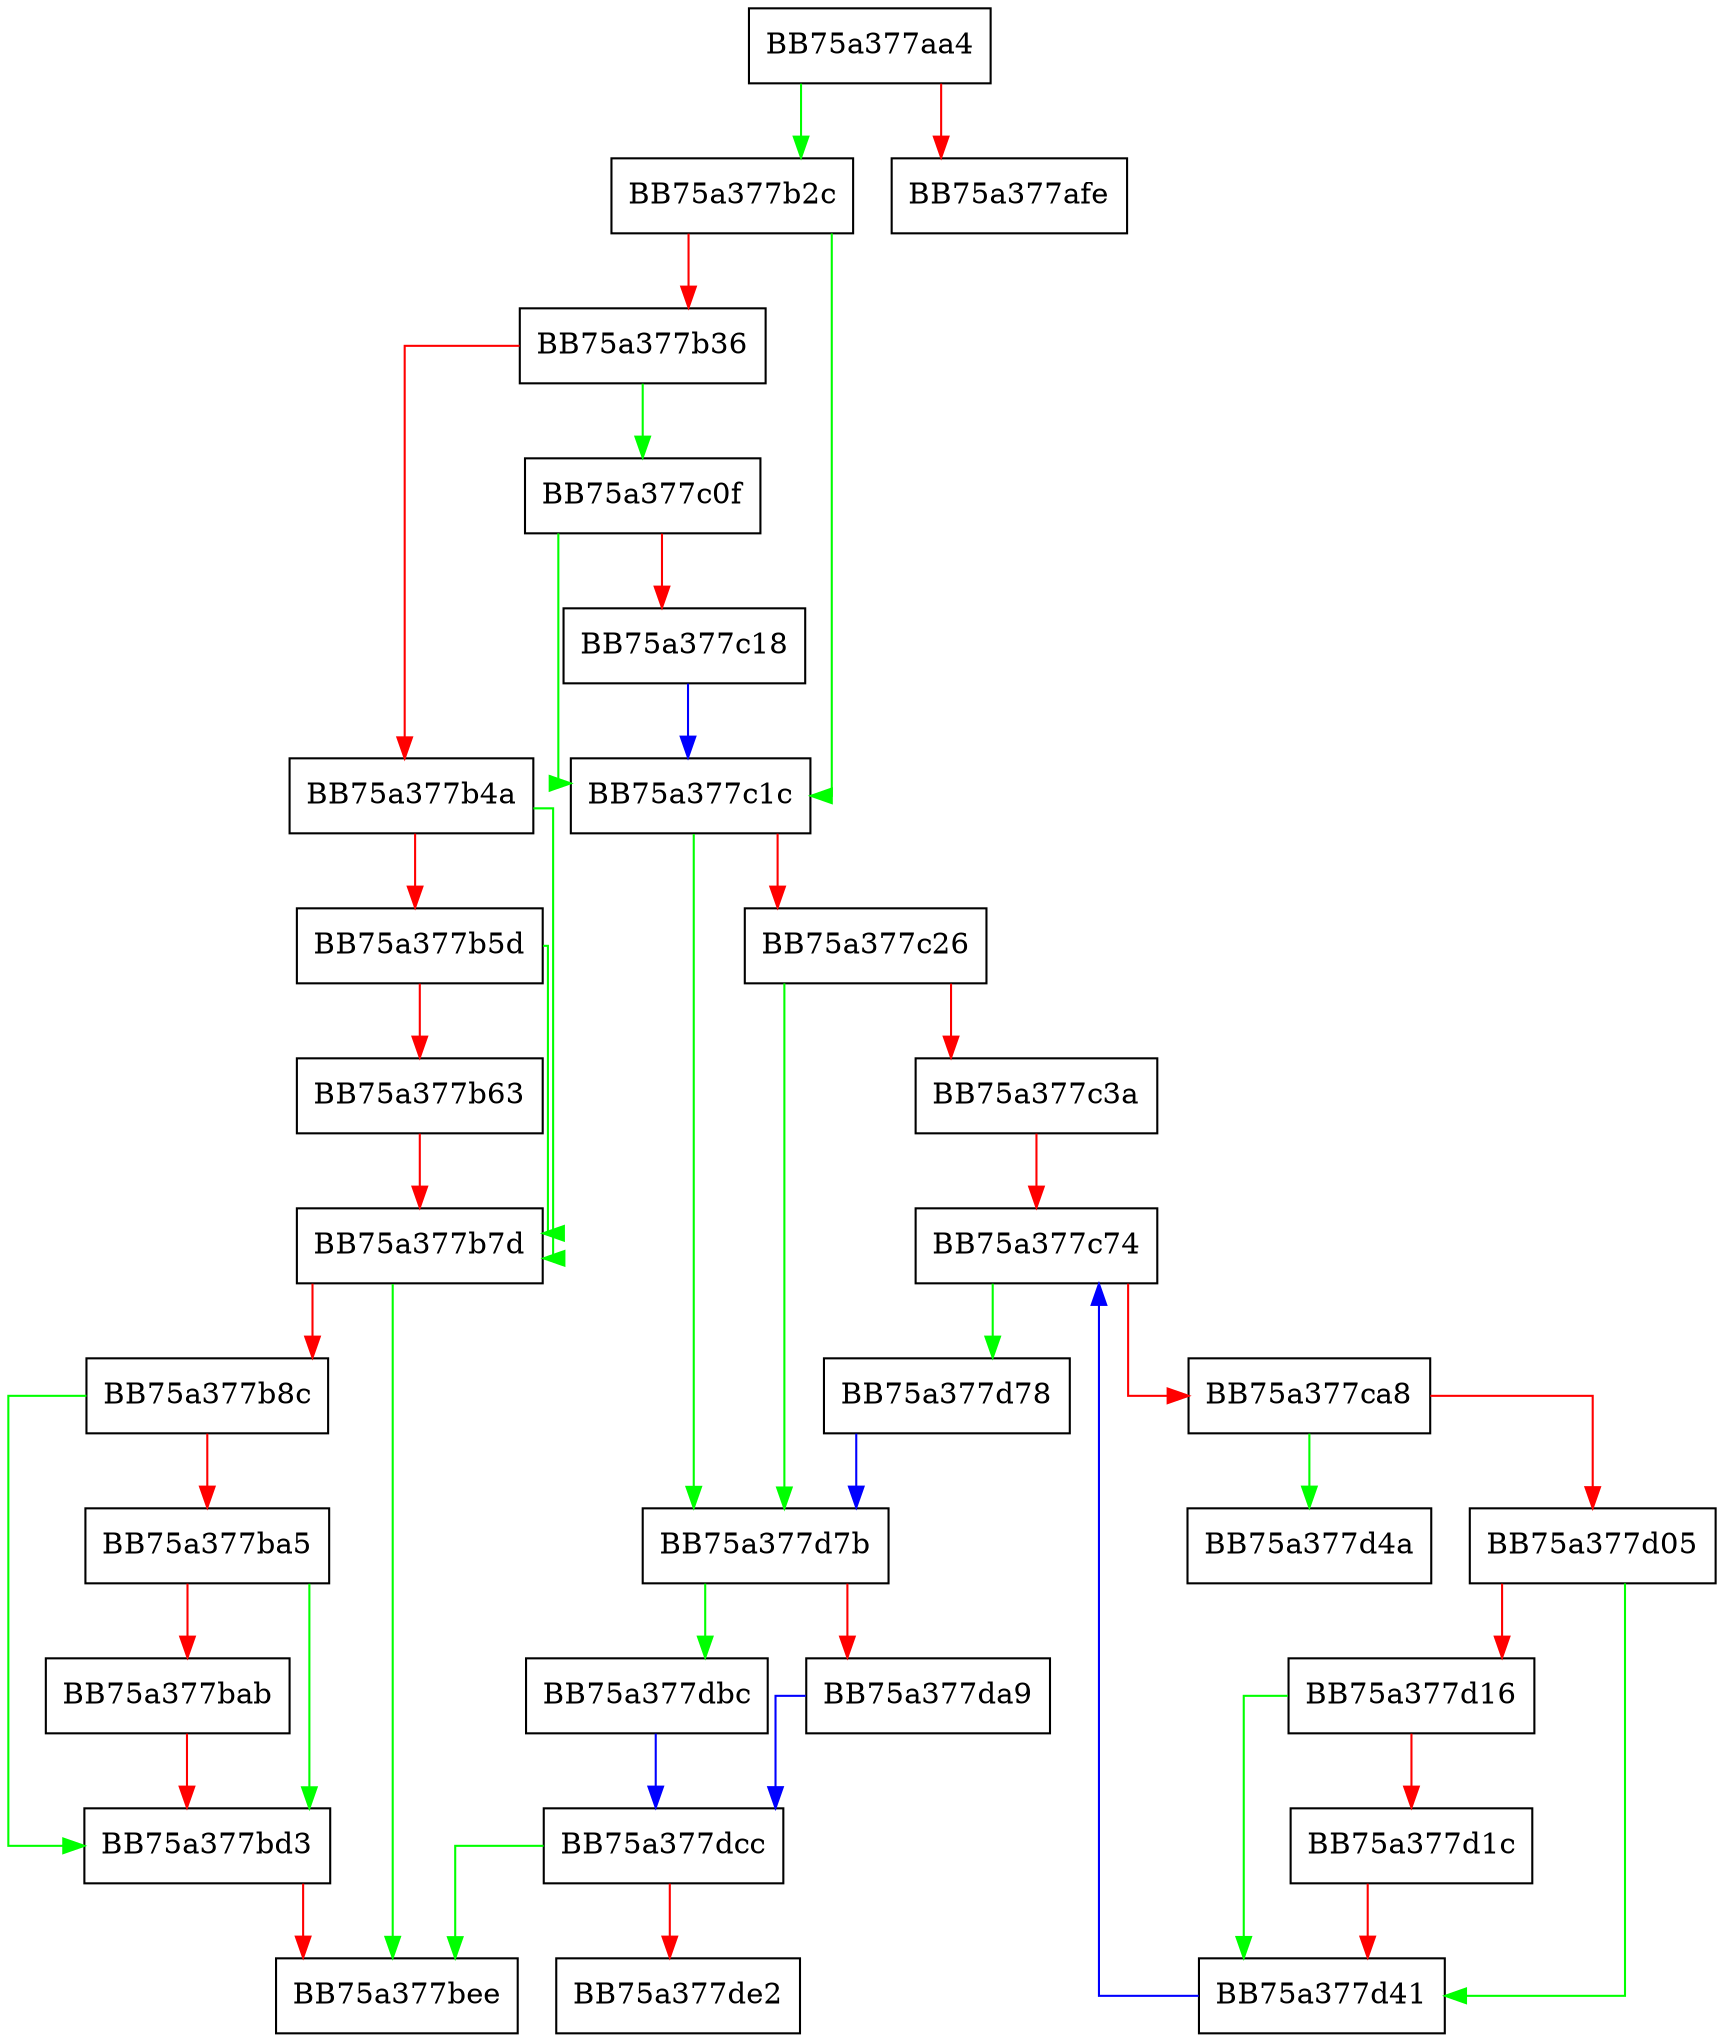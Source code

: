 digraph Register {
  node [shape="box"];
  graph [splines=ortho];
  BB75a377aa4 -> BB75a377b2c [color="green"];
  BB75a377aa4 -> BB75a377afe [color="red"];
  BB75a377b2c -> BB75a377c1c [color="green"];
  BB75a377b2c -> BB75a377b36 [color="red"];
  BB75a377b36 -> BB75a377c0f [color="green"];
  BB75a377b36 -> BB75a377b4a [color="red"];
  BB75a377b4a -> BB75a377b7d [color="green"];
  BB75a377b4a -> BB75a377b5d [color="red"];
  BB75a377b5d -> BB75a377b7d [color="green"];
  BB75a377b5d -> BB75a377b63 [color="red"];
  BB75a377b63 -> BB75a377b7d [color="red"];
  BB75a377b7d -> BB75a377bee [color="green"];
  BB75a377b7d -> BB75a377b8c [color="red"];
  BB75a377b8c -> BB75a377bd3 [color="green"];
  BB75a377b8c -> BB75a377ba5 [color="red"];
  BB75a377ba5 -> BB75a377bd3 [color="green"];
  BB75a377ba5 -> BB75a377bab [color="red"];
  BB75a377bab -> BB75a377bd3 [color="red"];
  BB75a377bd3 -> BB75a377bee [color="red"];
  BB75a377c0f -> BB75a377c1c [color="green"];
  BB75a377c0f -> BB75a377c18 [color="red"];
  BB75a377c18 -> BB75a377c1c [color="blue"];
  BB75a377c1c -> BB75a377d7b [color="green"];
  BB75a377c1c -> BB75a377c26 [color="red"];
  BB75a377c26 -> BB75a377d7b [color="green"];
  BB75a377c26 -> BB75a377c3a [color="red"];
  BB75a377c3a -> BB75a377c74 [color="red"];
  BB75a377c74 -> BB75a377d78 [color="green"];
  BB75a377c74 -> BB75a377ca8 [color="red"];
  BB75a377ca8 -> BB75a377d4a [color="green"];
  BB75a377ca8 -> BB75a377d05 [color="red"];
  BB75a377d05 -> BB75a377d41 [color="green"];
  BB75a377d05 -> BB75a377d16 [color="red"];
  BB75a377d16 -> BB75a377d41 [color="green"];
  BB75a377d16 -> BB75a377d1c [color="red"];
  BB75a377d1c -> BB75a377d41 [color="red"];
  BB75a377d41 -> BB75a377c74 [color="blue"];
  BB75a377d78 -> BB75a377d7b [color="blue"];
  BB75a377d7b -> BB75a377dbc [color="green"];
  BB75a377d7b -> BB75a377da9 [color="red"];
  BB75a377da9 -> BB75a377dcc [color="blue"];
  BB75a377dbc -> BB75a377dcc [color="blue"];
  BB75a377dcc -> BB75a377bee [color="green"];
  BB75a377dcc -> BB75a377de2 [color="red"];
}
